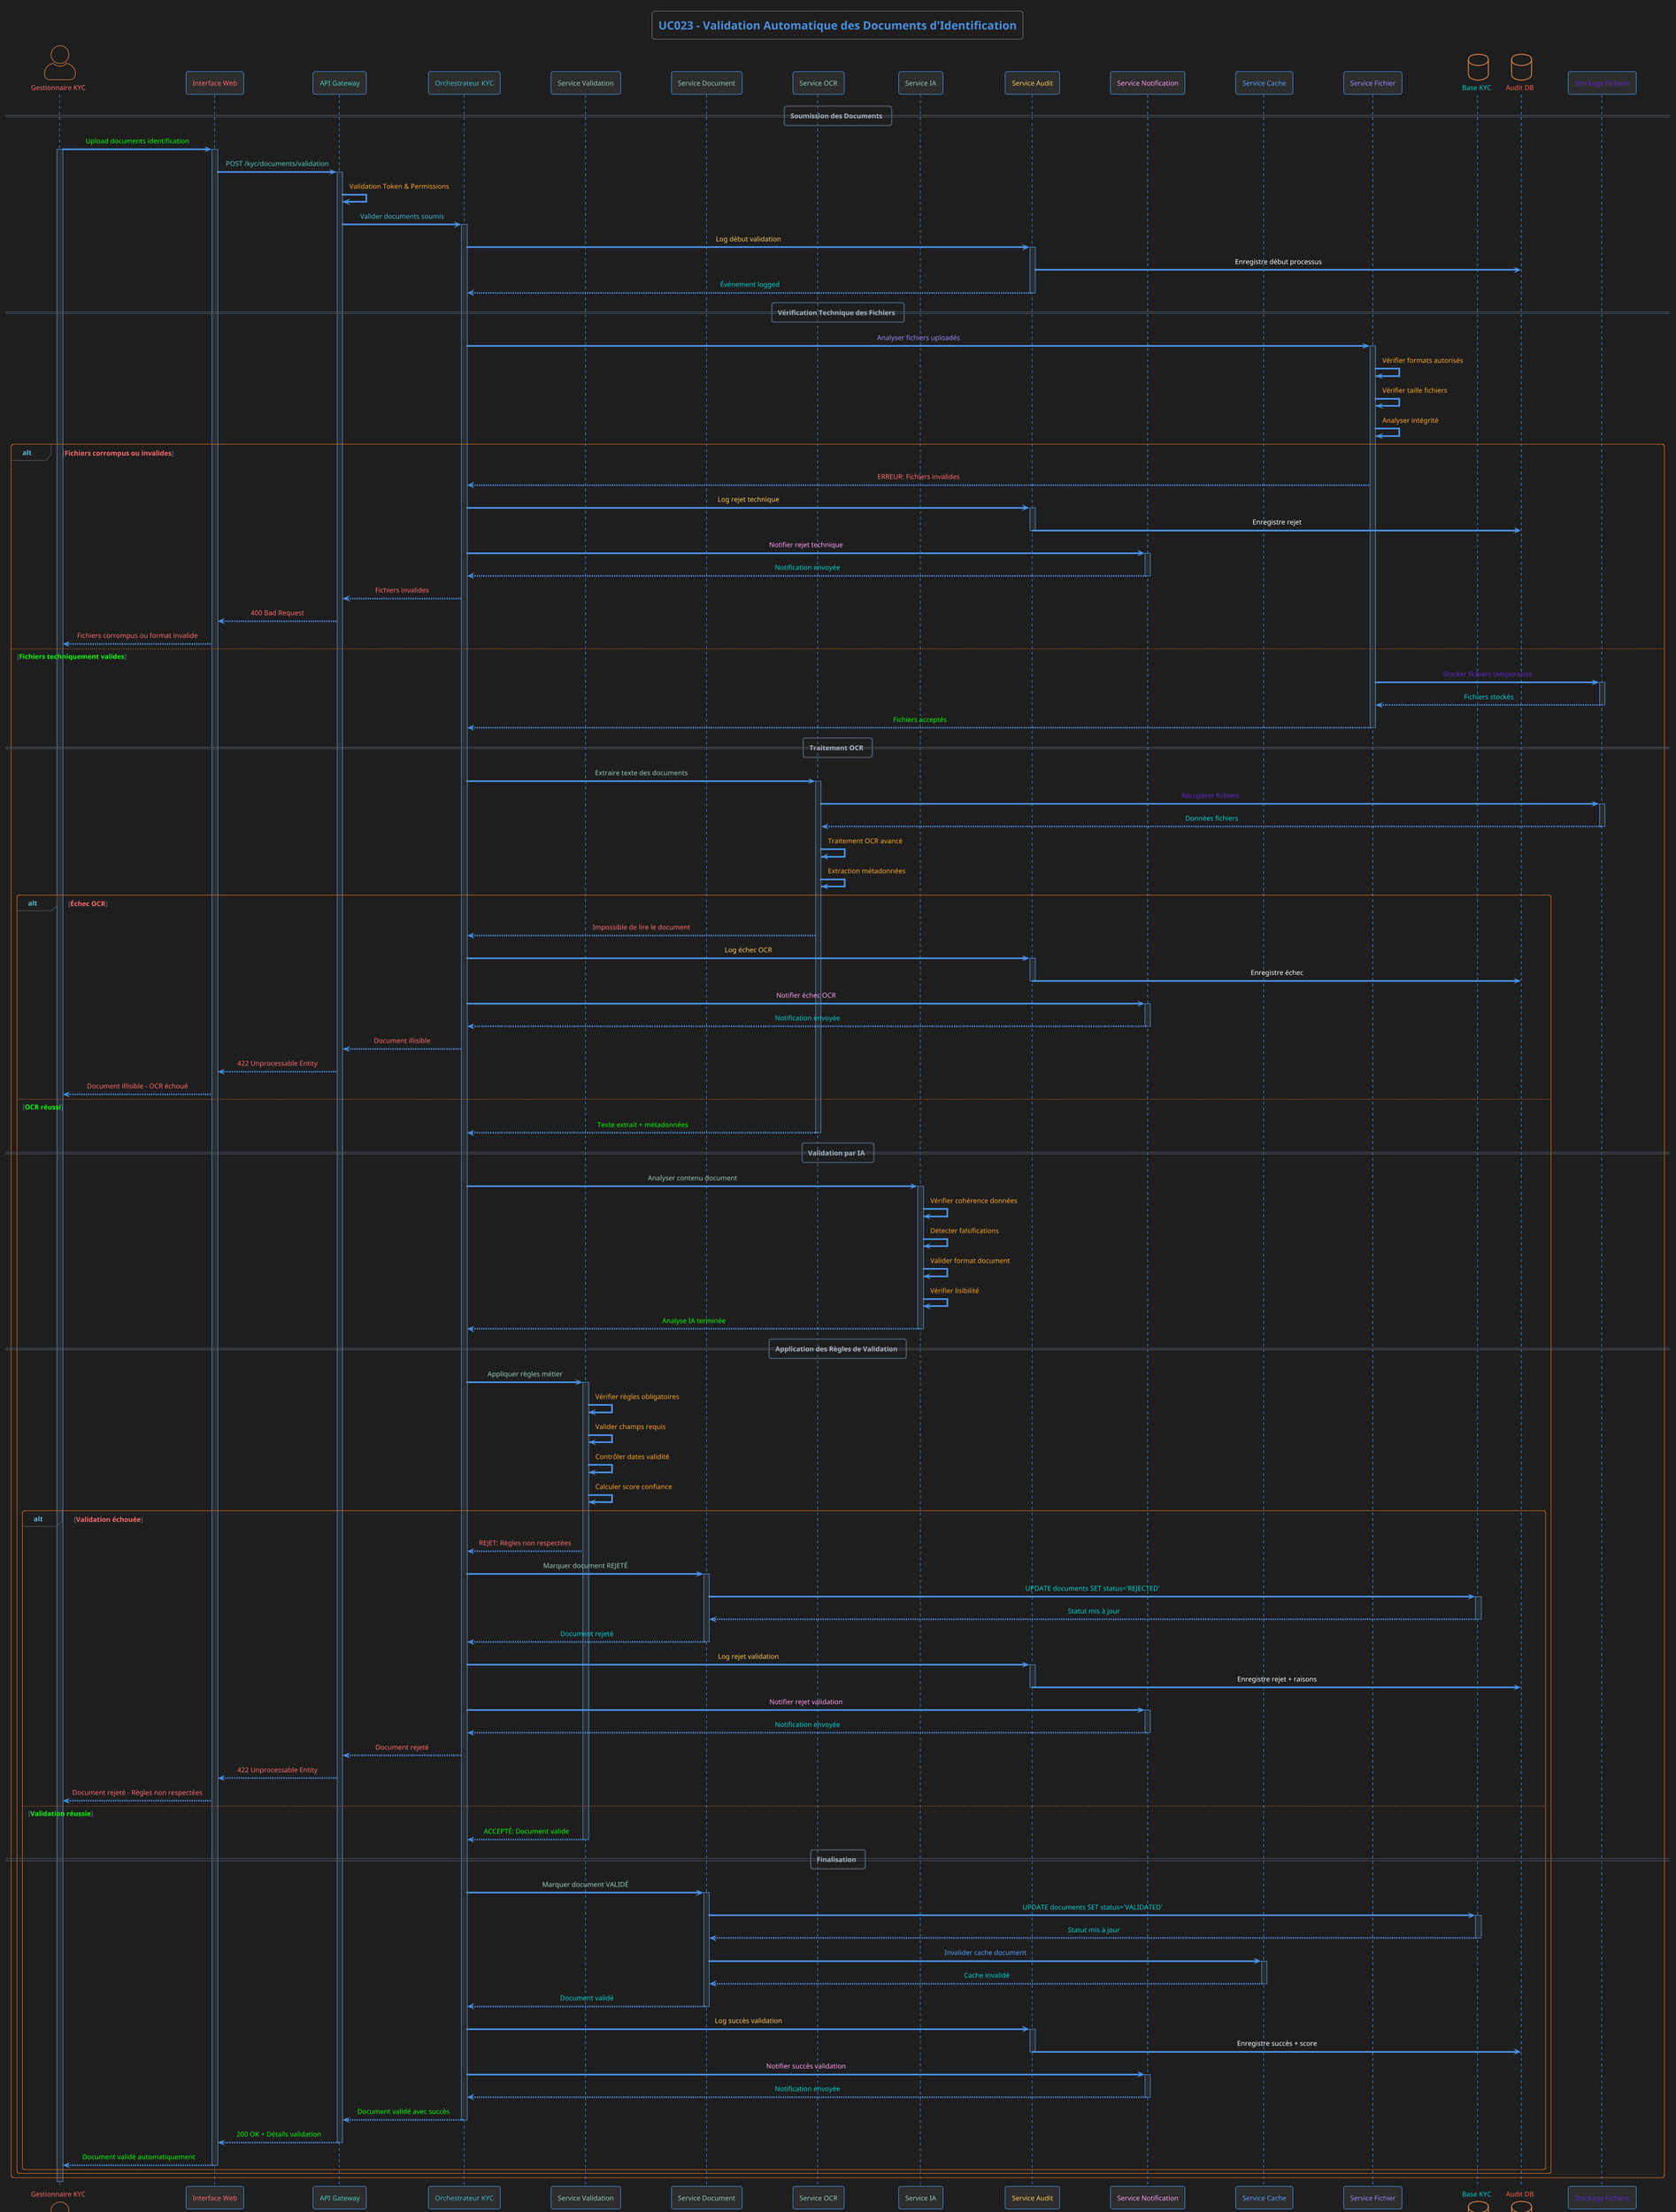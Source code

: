 @startuml UC023
!theme superhero-outline
skinparam backgroundColor #1e1e1e
skinparam actorStyle awesome
skinparam participant {
    BackgroundColor #2d2d2d
    BorderColor #4a90e2
    FontColor #ffffff
}
skinparam sequence {
    ArrowColor #4a90e2
    LifeLineBackgroundColor #2d2d2d
    LifeLineBorderColor #4a90e2
    MessageAlignment center
}

title <color:#4a90e2>UC023 - Validation Automatique des Documents d'Identification</color>

' Acteurs
actor "<color:#ff6b6b>Gestionnaire KYC</color>" as Gestionnaire

' Interface Layer
participant "<color:#ff6b6b>Interface Web</color>" as WebUI
participant "<color:#4ecdc4>API Gateway</color>" as Gateway

' Orchestration Layer
participant "<color:#45b7d1>Orchestrateur KYC</color>" as Orchestrator

' Services Métier
participant "<color:#96ceb4>Service Validation</color>" as ValidationService
participant "<color:#96ceb4>Service Document</color>" as DocumentService
participant "<color:#96ceb4>Service OCR</color>" as OCRService
participant "<color:#96ceb4>Service IA</color>" as AIService

' Services Techniques
participant "<color:#feca57>Service Audit</color>" as AuditService
participant "<color:#ff9ff3>Service Notification</color>" as NotificationService
participant "<color:#54a0ff>Service Cache</color>" as CacheService
participant "<color:#9c88ff>Service Fichier</color>" as FileService

' Infrastructure
database "<color:#00d2d3>Base KYC</color>" as KYCDB
database "<color:#ff6348>Audit DB</color>" as AuditDB
participant "<color:#5f27cd>Stockage Fichiers</color>" as FileStorage

== Soumission des Documents ==

Gestionnaire -> WebUI : <color:#00ff00>Upload documents identification</color>
activate Gestionnaire
activate WebUI

WebUI -> Gateway : <color:#4ecdc4>POST /kyc/documents/validation</color>
activate Gateway

Gateway -> Gateway : <color:#ffa726>Validation Token & Permissions</color>
Gateway -> Orchestrator : <color:#45b7d1>Valider documents soumis</color>
activate Orchestrator

Orchestrator -> AuditService : <color:#feca57>Log début validation</color>
activate AuditService
AuditService -> AuditDB : Enregistre début processus
AuditService --> Orchestrator : <color:#00d2d3>Événement logged</color>
deactivate AuditService

== Vérification Technique des Fichiers ==

Orchestrator -> FileService : <color:#9c88ff>Analyser fichiers uploadés</color>
activate FileService

FileService -> FileService : <color:#ffa726>Vérifier formats autorisés</color>
FileService -> FileService : <color:#ffa726>Vérifier taille fichiers</color>
FileService -> FileService : <color:#ffa726>Analyser intégrité</color>

alt <color:#ff6b6b>Fichiers corrompus ou invalides</color>
    FileService --> Orchestrator : <color:#ff6b6b>ERREUR: Fichiers invalides</color>
    
    Orchestrator -> AuditService : <color:#feca57>Log rejet technique</color>
    activate AuditService
    AuditService -> AuditDB : Enregistre rejet
    deactivate AuditService
    
    Orchestrator -> NotificationService : <color:#ff9ff3>Notifier rejet technique</color>
    activate NotificationService
    NotificationService --> Orchestrator : <color:#00d2d3>Notification envoyée</color>
    deactivate NotificationService
    
    Orchestrator --> Gateway : <color:#ff6b6b>Fichiers invalides</color>
    Gateway --> WebUI : <color:#ff6b6b>400 Bad Request</color>
    WebUI --> Gestionnaire : <color:#ff6b6b>Fichiers corrompus ou format invalide</color>
    
else <color:#00ff00>Fichiers techniquement valides</color>
    FileService -> FileStorage : <color:#5f27cd>Stocker fichiers temporaires</color>
    activate FileStorage
    FileStorage --> FileService : <color:#00d2d3>Fichiers stockés</color>
    deactivate FileStorage
    
    FileService --> Orchestrator : <color:#00ff00>Fichiers acceptés</color>
    deactivate FileService
    
    == Traitement OCR ==
    
    Orchestrator -> OCRService : <color:#96ceb4>Extraire texte des documents</color>
    activate OCRService
    
    OCRService -> FileStorage : <color:#5f27cd>Récupérer fichiers</color>
    activate FileStorage
    FileStorage --> OCRService : <color:#00d2d3>Données fichiers</color>
    deactivate FileStorage
    
    OCRService -> OCRService : <color:#ffa726>Traitement OCR avancé</color>
    OCRService -> OCRService : <color:#ffa726>Extraction métadonnées</color>
    
    alt <color:#ff6b6b>Échec OCR</color>
        OCRService --> Orchestrator : <color:#ff6b6b>Impossible de lire le document</color>
        
        Orchestrator -> AuditService : <color:#feca57>Log échec OCR</color>
        activate AuditService
        AuditService -> AuditDB : Enregistre échec
        deactivate AuditService
        
        Orchestrator -> NotificationService : <color:#ff9ff3>Notifier échec OCR</color>
        activate NotificationService
        NotificationService --> Orchestrator : <color:#00d2d3>Notification envoyée</color>
        deactivate NotificationService
        
        Orchestrator --> Gateway : <color:#ff6b6b>Document illisible</color>
        Gateway --> WebUI : <color:#ff6b6b>422 Unprocessable Entity</color>
        WebUI --> Gestionnaire : <color:#ff6b6b>Document illisible - OCR échoué</color>
        
    else <color:#00ff00>OCR réussi</color>
        OCRService --> Orchestrator : <color:#00ff00>Texte extrait + métadonnées</color>
        deactivate OCRService
        
        == Validation par IA ==
        
        Orchestrator -> AIService : <color:#96ceb4>Analyser contenu document</color>
        activate AIService
        
        AIService -> AIService : <color:#ffa726>Vérifier cohérence données</color>
        AIService -> AIService : <color:#ffa726>Détecter falsifications</color>
        AIService -> AIService : <color:#ffa726>Valider format document</color>
        AIService -> AIService : <color:#ffa726>Vérifier lisibilité</color>
        
        AIService --> Orchestrator : <color:#00ff00>Analyse IA terminée</color>
        deactivate AIService
        
        == Application des Règles de Validation ==
        
        Orchestrator -> ValidationService : <color:#96ceb4>Appliquer règles métier</color>
        activate ValidationService
        
        ValidationService -> ValidationService : <color:#ffa726>Vérifier règles obligatoires</color>
        ValidationService -> ValidationService : <color:#ffa726>Valider champs requis</color>
        ValidationService -> ValidationService : <color:#ffa726>Contrôler dates validité</color>
        ValidationService -> ValidationService : <color:#ffa726>Calculer score confiance</color>
        
        alt <color:#ff6b6b>Validation échouée</color>
            ValidationService --> Orchestrator : <color:#ff6b6b>REJET: Règles non respectées</color>
            
            Orchestrator -> DocumentService : <color:#96ceb4>Marquer document REJETÉ</color>
            activate DocumentService
            DocumentService -> KYCDB : <color:#00d2d3>UPDATE documents SET status='REJECTED'</color>
            activate KYCDB
            KYCDB --> DocumentService : <color:#00d2d3>Statut mis à jour</color>
            deactivate KYCDB
            DocumentService --> Orchestrator : <color:#00d2d3>Document rejeté</color>
            deactivate DocumentService
            
            Orchestrator -> AuditService : <color:#feca57>Log rejet validation</color>
            activate AuditService
            AuditService -> AuditDB : Enregistre rejet + raisons
            deactivate AuditService
            
            Orchestrator -> NotificationService : <color:#ff9ff3>Notifier rejet validation</color>
            activate NotificationService
            NotificationService --> Orchestrator : <color:#00d2d3>Notification envoyée</color>
            deactivate NotificationService
            
            Orchestrator --> Gateway : <color:#ff6b6b>Document rejeté</color>
            Gateway --> WebUI : <color:#ff6b6b>422 Unprocessable Entity</color>
            WebUI --> Gestionnaire : <color:#ff6b6b>Document rejeté - Règles non respectées</color>
            
        else <color:#00ff00>Validation réussie</color>
            ValidationService --> Orchestrator : <color:#00ff00>ACCEPTÉ: Document valide</color>
            deactivate ValidationService
            
            == Finalisation ==
            
            Orchestrator -> DocumentService : <color:#96ceb4>Marquer document VALIDÉ</color>
            activate DocumentService
            DocumentService -> KYCDB : <color:#00d2d3>UPDATE documents SET status='VALIDATED'</color>
            activate KYCDB
            KYCDB --> DocumentService : <color:#00d2d3>Statut mis à jour</color>
            deactivate KYCDB
            
            DocumentService -> CacheService : <color:#54a0ff>Invalider cache document</color>
            activate CacheService
            CacheService --> DocumentService : <color:#00d2d3>Cache invalidé</color>
            deactivate CacheService
            
            DocumentService --> Orchestrator : <color:#00d2d3>Document validé</color>
            deactivate DocumentService
            
            Orchestrator -> AuditService : <color:#feca57>Log succès validation</color>
            activate AuditService
            AuditService -> AuditDB : Enregistre succès + score
            deactivate AuditService
            
            Orchestrator -> NotificationService : <color:#ff9ff3>Notifier succès validation</color>
            activate NotificationService
            NotificationService --> Orchestrator : <color:#00d2d3>Notification envoyée</color>
            deactivate NotificationService
            
            Orchestrator --> Gateway : <color:#00ff00>Document validé avec succès</color>
            deactivate Orchestrator
            Gateway --> WebUI : <color:#00ff00>200 OK + Détails validation</color>
            deactivate Gateway
            WebUI --> Gestionnaire : <color:#00ff00>Document validé automatiquement</color>
            deactivate WebUI
            
        end
    end
end

deactivate Gestionnaire

@enduml
